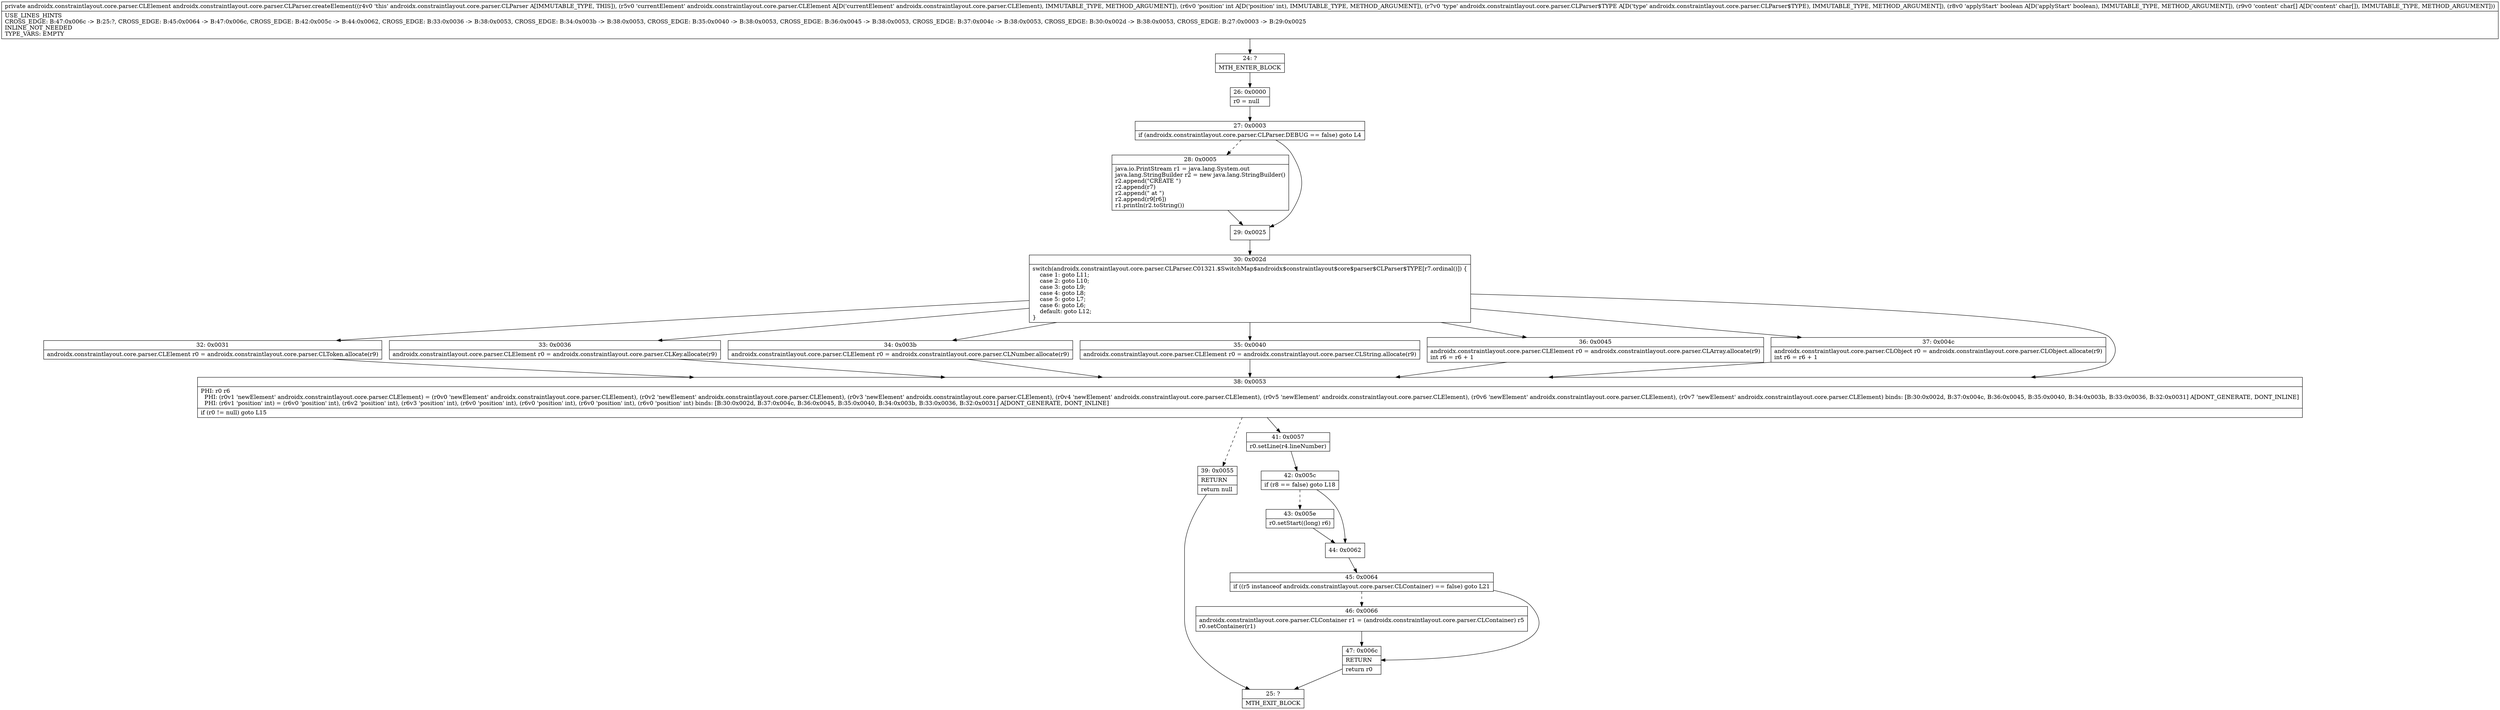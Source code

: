 digraph "CFG forandroidx.constraintlayout.core.parser.CLParser.createElement(Landroidx\/constraintlayout\/core\/parser\/CLElement;ILandroidx\/constraintlayout\/core\/parser\/CLParser$TYPE;Z[C)Landroidx\/constraintlayout\/core\/parser\/CLElement;" {
Node_24 [shape=record,label="{24\:\ ?|MTH_ENTER_BLOCK\l}"];
Node_26 [shape=record,label="{26\:\ 0x0000|r0 = null\l}"];
Node_27 [shape=record,label="{27\:\ 0x0003|if (androidx.constraintlayout.core.parser.CLParser.DEBUG == false) goto L4\l}"];
Node_28 [shape=record,label="{28\:\ 0x0005|java.io.PrintStream r1 = java.lang.System.out\ljava.lang.StringBuilder r2 = new java.lang.StringBuilder()\lr2.append(\"CREATE \")\lr2.append(r7)\lr2.append(\" at \")\lr2.append(r9[r6])\lr1.println(r2.toString())\l}"];
Node_29 [shape=record,label="{29\:\ 0x0025}"];
Node_30 [shape=record,label="{30\:\ 0x002d|switch(androidx.constraintlayout.core.parser.CLParser.C01321.$SwitchMap$androidx$constraintlayout$core$parser$CLParser$TYPE[r7.ordinal()]) \{\l    case 1: goto L11;\l    case 2: goto L10;\l    case 3: goto L9;\l    case 4: goto L8;\l    case 5: goto L7;\l    case 6: goto L6;\l    default: goto L12;\l\}\l}"];
Node_32 [shape=record,label="{32\:\ 0x0031|androidx.constraintlayout.core.parser.CLElement r0 = androidx.constraintlayout.core.parser.CLToken.allocate(r9)\l}"];
Node_33 [shape=record,label="{33\:\ 0x0036|androidx.constraintlayout.core.parser.CLElement r0 = androidx.constraintlayout.core.parser.CLKey.allocate(r9)\l}"];
Node_34 [shape=record,label="{34\:\ 0x003b|androidx.constraintlayout.core.parser.CLElement r0 = androidx.constraintlayout.core.parser.CLNumber.allocate(r9)\l}"];
Node_35 [shape=record,label="{35\:\ 0x0040|androidx.constraintlayout.core.parser.CLElement r0 = androidx.constraintlayout.core.parser.CLString.allocate(r9)\l}"];
Node_36 [shape=record,label="{36\:\ 0x0045|androidx.constraintlayout.core.parser.CLElement r0 = androidx.constraintlayout.core.parser.CLArray.allocate(r9)\lint r6 = r6 + 1\l}"];
Node_37 [shape=record,label="{37\:\ 0x004c|androidx.constraintlayout.core.parser.CLObject r0 = androidx.constraintlayout.core.parser.CLObject.allocate(r9)\lint r6 = r6 + 1\l}"];
Node_38 [shape=record,label="{38\:\ 0x0053|PHI: r0 r6 \l  PHI: (r0v1 'newElement' androidx.constraintlayout.core.parser.CLElement) = (r0v0 'newElement' androidx.constraintlayout.core.parser.CLElement), (r0v2 'newElement' androidx.constraintlayout.core.parser.CLElement), (r0v3 'newElement' androidx.constraintlayout.core.parser.CLElement), (r0v4 'newElement' androidx.constraintlayout.core.parser.CLElement), (r0v5 'newElement' androidx.constraintlayout.core.parser.CLElement), (r0v6 'newElement' androidx.constraintlayout.core.parser.CLElement), (r0v7 'newElement' androidx.constraintlayout.core.parser.CLElement) binds: [B:30:0x002d, B:37:0x004c, B:36:0x0045, B:35:0x0040, B:34:0x003b, B:33:0x0036, B:32:0x0031] A[DONT_GENERATE, DONT_INLINE]\l  PHI: (r6v1 'position' int) = (r6v0 'position' int), (r6v2 'position' int), (r6v3 'position' int), (r6v0 'position' int), (r6v0 'position' int), (r6v0 'position' int), (r6v0 'position' int) binds: [B:30:0x002d, B:37:0x004c, B:36:0x0045, B:35:0x0040, B:34:0x003b, B:33:0x0036, B:32:0x0031] A[DONT_GENERATE, DONT_INLINE]\l|if (r0 != null) goto L15\l}"];
Node_39 [shape=record,label="{39\:\ 0x0055|RETURN\l|return null\l}"];
Node_25 [shape=record,label="{25\:\ ?|MTH_EXIT_BLOCK\l}"];
Node_41 [shape=record,label="{41\:\ 0x0057|r0.setLine(r4.lineNumber)\l}"];
Node_42 [shape=record,label="{42\:\ 0x005c|if (r8 == false) goto L18\l}"];
Node_43 [shape=record,label="{43\:\ 0x005e|r0.setStart((long) r6)\l}"];
Node_44 [shape=record,label="{44\:\ 0x0062}"];
Node_45 [shape=record,label="{45\:\ 0x0064|if ((r5 instanceof androidx.constraintlayout.core.parser.CLContainer) == false) goto L21\l}"];
Node_46 [shape=record,label="{46\:\ 0x0066|androidx.constraintlayout.core.parser.CLContainer r1 = (androidx.constraintlayout.core.parser.CLContainer) r5\lr0.setContainer(r1)\l}"];
Node_47 [shape=record,label="{47\:\ 0x006c|RETURN\l|return r0\l}"];
MethodNode[shape=record,label="{private androidx.constraintlayout.core.parser.CLElement androidx.constraintlayout.core.parser.CLParser.createElement((r4v0 'this' androidx.constraintlayout.core.parser.CLParser A[IMMUTABLE_TYPE, THIS]), (r5v0 'currentElement' androidx.constraintlayout.core.parser.CLElement A[D('currentElement' androidx.constraintlayout.core.parser.CLElement), IMMUTABLE_TYPE, METHOD_ARGUMENT]), (r6v0 'position' int A[D('position' int), IMMUTABLE_TYPE, METHOD_ARGUMENT]), (r7v0 'type' androidx.constraintlayout.core.parser.CLParser$TYPE A[D('type' androidx.constraintlayout.core.parser.CLParser$TYPE), IMMUTABLE_TYPE, METHOD_ARGUMENT]), (r8v0 'applyStart' boolean A[D('applyStart' boolean), IMMUTABLE_TYPE, METHOD_ARGUMENT]), (r9v0 'content' char[] A[D('content' char[]), IMMUTABLE_TYPE, METHOD_ARGUMENT]))  | USE_LINES_HINTS\lCROSS_EDGE: B:47:0x006c \-\> B:25:?, CROSS_EDGE: B:45:0x0064 \-\> B:47:0x006c, CROSS_EDGE: B:42:0x005c \-\> B:44:0x0062, CROSS_EDGE: B:33:0x0036 \-\> B:38:0x0053, CROSS_EDGE: B:34:0x003b \-\> B:38:0x0053, CROSS_EDGE: B:35:0x0040 \-\> B:38:0x0053, CROSS_EDGE: B:36:0x0045 \-\> B:38:0x0053, CROSS_EDGE: B:37:0x004c \-\> B:38:0x0053, CROSS_EDGE: B:30:0x002d \-\> B:38:0x0053, CROSS_EDGE: B:27:0x0003 \-\> B:29:0x0025\lINLINE_NOT_NEEDED\lTYPE_VARS: EMPTY\l}"];
MethodNode -> Node_24;Node_24 -> Node_26;
Node_26 -> Node_27;
Node_27 -> Node_28[style=dashed];
Node_27 -> Node_29;
Node_28 -> Node_29;
Node_29 -> Node_30;
Node_30 -> Node_32;
Node_30 -> Node_33;
Node_30 -> Node_34;
Node_30 -> Node_35;
Node_30 -> Node_36;
Node_30 -> Node_37;
Node_30 -> Node_38;
Node_32 -> Node_38;
Node_33 -> Node_38;
Node_34 -> Node_38;
Node_35 -> Node_38;
Node_36 -> Node_38;
Node_37 -> Node_38;
Node_38 -> Node_39[style=dashed];
Node_38 -> Node_41;
Node_39 -> Node_25;
Node_41 -> Node_42;
Node_42 -> Node_43[style=dashed];
Node_42 -> Node_44;
Node_43 -> Node_44;
Node_44 -> Node_45;
Node_45 -> Node_46[style=dashed];
Node_45 -> Node_47;
Node_46 -> Node_47;
Node_47 -> Node_25;
}

